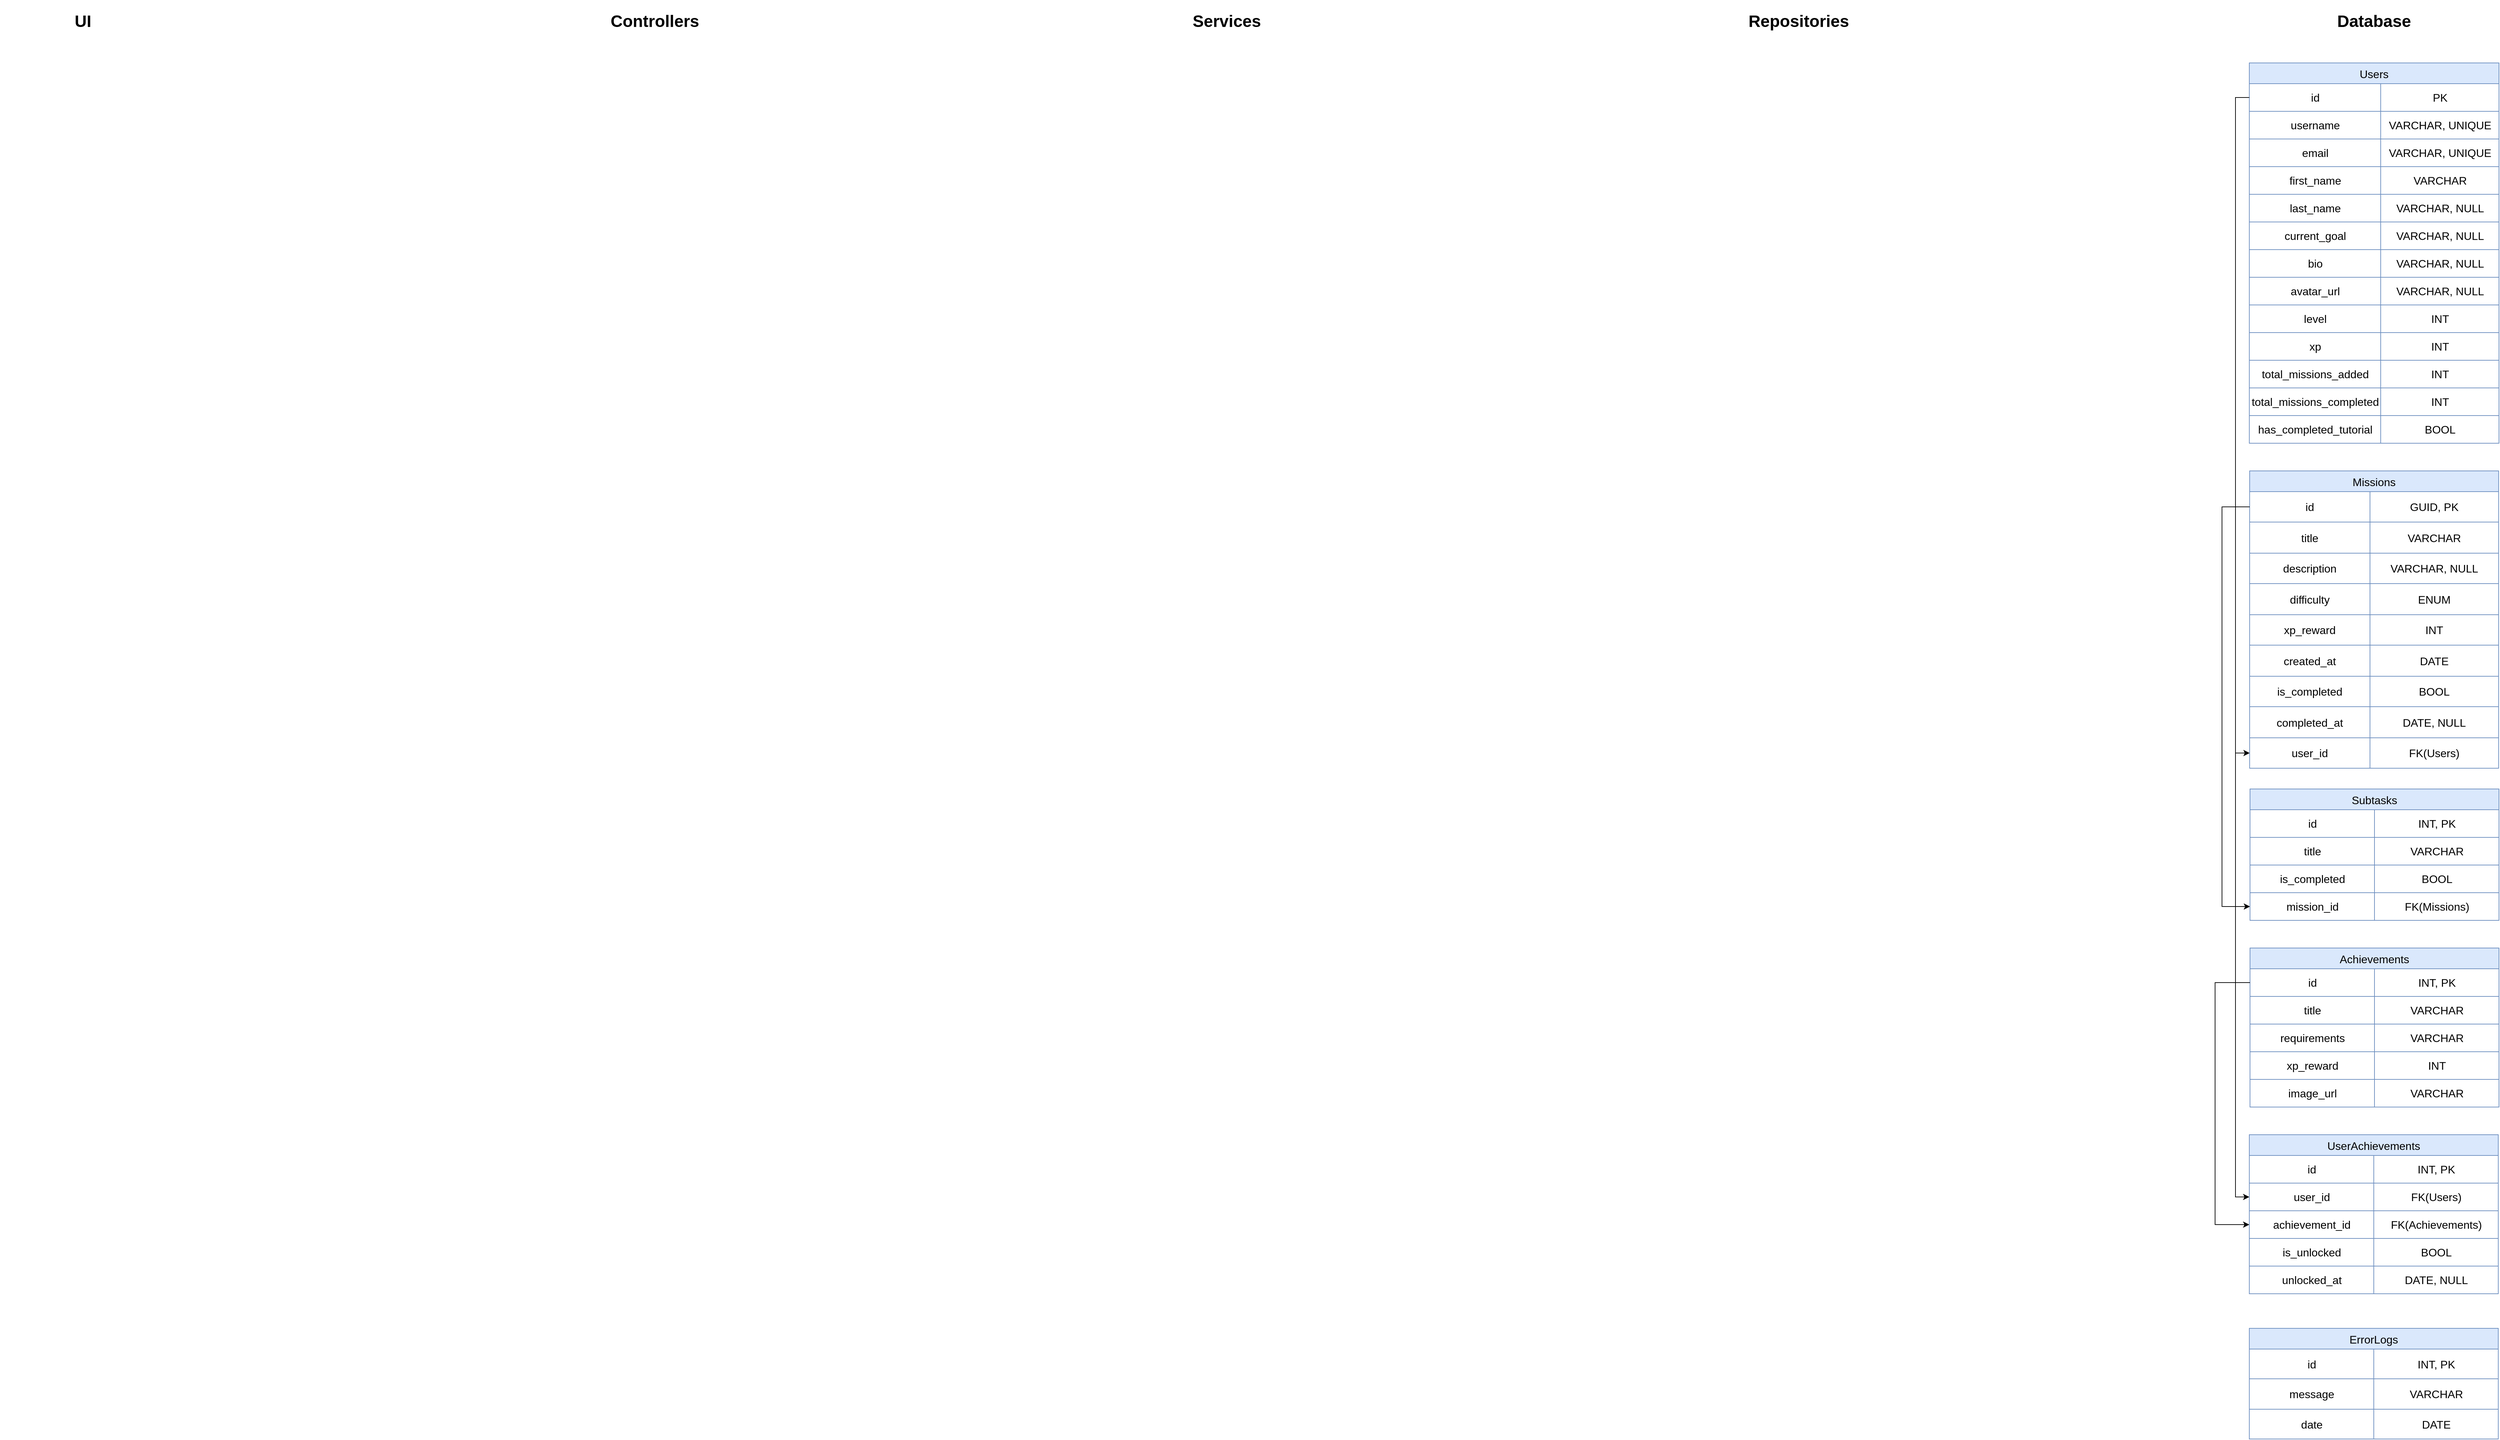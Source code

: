 <mxfile version="24.7.0" type="github">
  <diagram name="Strona-1" id="58vzsWFteU43axuG1F1b">
    <mxGraphModel dx="2456" dy="2089" grid="1" gridSize="10" guides="1" tooltips="1" connect="1" arrows="1" fold="1" page="1" pageScale="1" pageWidth="827" pageHeight="1169" math="0" shadow="0">
      <root>
        <mxCell id="0" />
        <mxCell id="1" parent="0" />
        <mxCell id="nTfqDTVIe5dX-x47f49g-2" value="&lt;h1&gt;&lt;b&gt;UI&lt;/b&gt;&lt;/h1&gt;" style="text;html=1;align=center;verticalAlign=middle;whiteSpace=wrap;rounded=0;" vertex="1" parent="1">
          <mxGeometry x="-533" width="240" height="40" as="geometry" />
        </mxCell>
        <mxCell id="nTfqDTVIe5dX-x47f49g-3" value="&lt;h1&gt;Controllers&lt;/h1&gt;" style="text;html=1;align=center;verticalAlign=middle;whiteSpace=wrap;rounded=0;" vertex="1" parent="1">
          <mxGeometry x="334" width="160" height="40" as="geometry" />
        </mxCell>
        <mxCell id="nTfqDTVIe5dX-x47f49g-4" value="&lt;h1&gt;&lt;b&gt;Services&lt;/b&gt;&lt;/h1&gt;" style="text;html=1;align=center;verticalAlign=middle;whiteSpace=wrap;rounded=0;" vertex="1" parent="1">
          <mxGeometry x="1161" width="160" height="40" as="geometry" />
        </mxCell>
        <mxCell id="nTfqDTVIe5dX-x47f49g-6" value="&lt;h1&gt;&lt;b&gt;Repositories&lt;/b&gt;&lt;/h1&gt;" style="text;html=1;align=center;verticalAlign=middle;whiteSpace=wrap;rounded=0;" vertex="1" parent="1">
          <mxGeometry x="1988" width="160" height="40" as="geometry" />
        </mxCell>
        <mxCell id="nTfqDTVIe5dX-x47f49g-7" value="&lt;h1&gt;&lt;b&gt;Database&lt;/b&gt;&lt;/h1&gt;" style="text;html=1;align=center;verticalAlign=middle;whiteSpace=wrap;rounded=0;" vertex="1" parent="1">
          <mxGeometry x="2820" width="160" height="40" as="geometry" />
        </mxCell>
        <mxCell id="nTfqDTVIe5dX-x47f49g-60" value="Missions" style="shape=table;startSize=30;container=1;collapsible=0;childLayout=tableLayout;strokeColor=#6c8ebf;fontSize=16;fillColor=#dae8fc;" vertex="1" parent="1">
          <mxGeometry x="2720" y="670" width="360" height="430" as="geometry" />
        </mxCell>
        <mxCell id="nTfqDTVIe5dX-x47f49g-61" value="" style="shape=tableRow;horizontal=0;startSize=0;swimlaneHead=0;swimlaneBody=0;strokeColor=inherit;top=0;left=0;bottom=0;right=0;collapsible=0;dropTarget=0;fillColor=none;points=[[0,0.5],[1,0.5]];portConstraint=eastwest;fontSize=16;html=1;" vertex="1" parent="nTfqDTVIe5dX-x47f49g-60">
          <mxGeometry y="30" width="360" height="44" as="geometry" />
        </mxCell>
        <mxCell id="nTfqDTVIe5dX-x47f49g-62" value="id" style="shape=partialRectangle;connectable=0;strokeColor=inherit;overflow=hidden;fillColor=none;top=0;left=0;bottom=0;right=0;pointerEvents=1;fontSize=16;align=center;verticalAlign=middle;labelPosition=center;verticalLabelPosition=middle;whiteSpace=wrap;html=1;" vertex="1" parent="nTfqDTVIe5dX-x47f49g-61">
          <mxGeometry width="174" height="44" as="geometry">
            <mxRectangle width="174" height="44" as="alternateBounds" />
          </mxGeometry>
        </mxCell>
        <mxCell id="nTfqDTVIe5dX-x47f49g-63" value="GUID, PK" style="shape=partialRectangle;whiteSpace=wrap;connectable=0;strokeColor=inherit;overflow=hidden;fillColor=none;top=0;left=0;bottom=0;right=0;pointerEvents=1;fontSize=16;" vertex="1" parent="nTfqDTVIe5dX-x47f49g-61">
          <mxGeometry x="174" width="186" height="44" as="geometry">
            <mxRectangle width="186" height="44" as="alternateBounds" />
          </mxGeometry>
        </mxCell>
        <mxCell id="nTfqDTVIe5dX-x47f49g-65" value="" style="shape=tableRow;horizontal=0;startSize=0;swimlaneHead=0;swimlaneBody=0;strokeColor=inherit;top=0;left=0;bottom=0;right=0;collapsible=0;dropTarget=0;fillColor=none;points=[[0,0.5],[1,0.5]];portConstraint=eastwest;fontSize=16;html=1;" vertex="1" parent="nTfqDTVIe5dX-x47f49g-60">
          <mxGeometry y="74" width="360" height="45" as="geometry" />
        </mxCell>
        <mxCell id="nTfqDTVIe5dX-x47f49g-66" value="title" style="shape=partialRectangle;connectable=0;strokeColor=inherit;overflow=hidden;fillColor=none;top=0;left=0;bottom=0;right=0;pointerEvents=1;fontSize=16;align=center;verticalAlign=middle;labelPosition=center;verticalLabelPosition=middle;whiteSpace=wrap;html=1;" vertex="1" parent="nTfqDTVIe5dX-x47f49g-65">
          <mxGeometry width="174" height="45" as="geometry">
            <mxRectangle width="174" height="45" as="alternateBounds" />
          </mxGeometry>
        </mxCell>
        <mxCell id="nTfqDTVIe5dX-x47f49g-67" value="VARCHAR" style="shape=partialRectangle;whiteSpace=wrap;connectable=0;strokeColor=inherit;overflow=hidden;fillColor=none;top=0;left=0;bottom=0;right=0;pointerEvents=1;fontSize=16;" vertex="1" parent="nTfqDTVIe5dX-x47f49g-65">
          <mxGeometry x="174" width="186" height="45" as="geometry">
            <mxRectangle width="186" height="45" as="alternateBounds" />
          </mxGeometry>
        </mxCell>
        <mxCell id="nTfqDTVIe5dX-x47f49g-69" value="" style="shape=tableRow;horizontal=0;startSize=0;swimlaneHead=0;swimlaneBody=0;strokeColor=inherit;top=0;left=0;bottom=0;right=0;collapsible=0;dropTarget=0;fillColor=none;points=[[0,0.5],[1,0.5]];portConstraint=eastwest;fontSize=16;html=1;" vertex="1" parent="nTfqDTVIe5dX-x47f49g-60">
          <mxGeometry y="119" width="360" height="44" as="geometry" />
        </mxCell>
        <mxCell id="nTfqDTVIe5dX-x47f49g-70" value="description" style="shape=partialRectangle;connectable=0;strokeColor=inherit;overflow=hidden;fillColor=none;top=0;left=0;bottom=0;right=0;pointerEvents=1;fontSize=16;align=center;verticalAlign=middle;labelPosition=center;verticalLabelPosition=middle;whiteSpace=wrap;html=1;" vertex="1" parent="nTfqDTVIe5dX-x47f49g-69">
          <mxGeometry width="174" height="44" as="geometry">
            <mxRectangle width="174" height="44" as="alternateBounds" />
          </mxGeometry>
        </mxCell>
        <mxCell id="nTfqDTVIe5dX-x47f49g-71" value="VARCHAR, NULL" style="shape=partialRectangle;whiteSpace=wrap;connectable=0;strokeColor=inherit;overflow=hidden;fillColor=none;top=0;left=0;bottom=0;right=0;pointerEvents=1;fontSize=16;" vertex="1" parent="nTfqDTVIe5dX-x47f49g-69">
          <mxGeometry x="174" width="186" height="44" as="geometry">
            <mxRectangle width="186" height="44" as="alternateBounds" />
          </mxGeometry>
        </mxCell>
        <mxCell id="nTfqDTVIe5dX-x47f49g-114" value="" style="shape=tableRow;horizontal=0;startSize=0;swimlaneHead=0;swimlaneBody=0;strokeColor=inherit;top=0;left=0;bottom=0;right=0;collapsible=0;dropTarget=0;fillColor=none;points=[[0,0.5],[1,0.5]];portConstraint=eastwest;fontSize=16;html=1;" vertex="1" parent="nTfqDTVIe5dX-x47f49g-60">
          <mxGeometry y="163" width="360" height="45" as="geometry" />
        </mxCell>
        <mxCell id="nTfqDTVIe5dX-x47f49g-115" value="difficulty" style="shape=partialRectangle;connectable=0;strokeColor=inherit;overflow=hidden;fillColor=none;top=0;left=0;bottom=0;right=0;pointerEvents=1;fontSize=16;align=center;verticalAlign=middle;labelPosition=center;verticalLabelPosition=middle;whiteSpace=wrap;html=1;" vertex="1" parent="nTfqDTVIe5dX-x47f49g-114">
          <mxGeometry width="174" height="45" as="geometry">
            <mxRectangle width="174" height="45" as="alternateBounds" />
          </mxGeometry>
        </mxCell>
        <mxCell id="nTfqDTVIe5dX-x47f49g-116" value="ENUM" style="shape=partialRectangle;whiteSpace=wrap;connectable=0;strokeColor=inherit;overflow=hidden;fillColor=none;top=0;left=0;bottom=0;right=0;pointerEvents=1;fontSize=16;" vertex="1" parent="nTfqDTVIe5dX-x47f49g-114">
          <mxGeometry x="174" width="186" height="45" as="geometry">
            <mxRectangle width="186" height="45" as="alternateBounds" />
          </mxGeometry>
        </mxCell>
        <mxCell id="nTfqDTVIe5dX-x47f49g-117" value="" style="shape=tableRow;horizontal=0;startSize=0;swimlaneHead=0;swimlaneBody=0;strokeColor=inherit;top=0;left=0;bottom=0;right=0;collapsible=0;dropTarget=0;fillColor=none;points=[[0,0.5],[1,0.5]];portConstraint=eastwest;fontSize=16;html=1;" vertex="1" parent="nTfqDTVIe5dX-x47f49g-60">
          <mxGeometry y="208" width="360" height="44" as="geometry" />
        </mxCell>
        <mxCell id="nTfqDTVIe5dX-x47f49g-118" value="xp_reward" style="shape=partialRectangle;connectable=0;strokeColor=inherit;overflow=hidden;fillColor=none;top=0;left=0;bottom=0;right=0;pointerEvents=1;fontSize=16;align=center;verticalAlign=middle;labelPosition=center;verticalLabelPosition=middle;whiteSpace=wrap;html=1;" vertex="1" parent="nTfqDTVIe5dX-x47f49g-117">
          <mxGeometry width="174" height="44" as="geometry">
            <mxRectangle width="174" height="44" as="alternateBounds" />
          </mxGeometry>
        </mxCell>
        <mxCell id="nTfqDTVIe5dX-x47f49g-119" value="INT" style="shape=partialRectangle;whiteSpace=wrap;connectable=0;strokeColor=inherit;overflow=hidden;fillColor=none;top=0;left=0;bottom=0;right=0;pointerEvents=1;fontSize=16;" vertex="1" parent="nTfqDTVIe5dX-x47f49g-117">
          <mxGeometry x="174" width="186" height="44" as="geometry">
            <mxRectangle width="186" height="44" as="alternateBounds" />
          </mxGeometry>
        </mxCell>
        <mxCell id="nTfqDTVIe5dX-x47f49g-120" value="" style="shape=tableRow;horizontal=0;startSize=0;swimlaneHead=0;swimlaneBody=0;strokeColor=inherit;top=0;left=0;bottom=0;right=0;collapsible=0;dropTarget=0;fillColor=none;points=[[0,0.5],[1,0.5]];portConstraint=eastwest;fontSize=16;html=1;" vertex="1" parent="nTfqDTVIe5dX-x47f49g-60">
          <mxGeometry y="252" width="360" height="45" as="geometry" />
        </mxCell>
        <mxCell id="nTfqDTVIe5dX-x47f49g-121" value="created_at" style="shape=partialRectangle;connectable=0;strokeColor=inherit;overflow=hidden;fillColor=none;top=0;left=0;bottom=0;right=0;pointerEvents=1;fontSize=16;align=center;verticalAlign=middle;labelPosition=center;verticalLabelPosition=middle;whiteSpace=wrap;html=1;" vertex="1" parent="nTfqDTVIe5dX-x47f49g-120">
          <mxGeometry width="174" height="45" as="geometry">
            <mxRectangle width="174" height="45" as="alternateBounds" />
          </mxGeometry>
        </mxCell>
        <mxCell id="nTfqDTVIe5dX-x47f49g-122" value="DATE" style="shape=partialRectangle;whiteSpace=wrap;connectable=0;strokeColor=inherit;overflow=hidden;fillColor=none;top=0;left=0;bottom=0;right=0;pointerEvents=1;fontSize=16;" vertex="1" parent="nTfqDTVIe5dX-x47f49g-120">
          <mxGeometry x="174" width="186" height="45" as="geometry">
            <mxRectangle width="186" height="45" as="alternateBounds" />
          </mxGeometry>
        </mxCell>
        <mxCell id="nTfqDTVIe5dX-x47f49g-123" value="" style="shape=tableRow;horizontal=0;startSize=0;swimlaneHead=0;swimlaneBody=0;strokeColor=inherit;top=0;left=0;bottom=0;right=0;collapsible=0;dropTarget=0;fillColor=none;points=[[0,0.5],[1,0.5]];portConstraint=eastwest;fontSize=16;html=1;" vertex="1" parent="nTfqDTVIe5dX-x47f49g-60">
          <mxGeometry y="297" width="360" height="44" as="geometry" />
        </mxCell>
        <mxCell id="nTfqDTVIe5dX-x47f49g-124" value="is_completed" style="shape=partialRectangle;connectable=0;strokeColor=inherit;overflow=hidden;fillColor=none;top=0;left=0;bottom=0;right=0;pointerEvents=1;fontSize=16;align=center;verticalAlign=middle;labelPosition=center;verticalLabelPosition=middle;whiteSpace=wrap;html=1;" vertex="1" parent="nTfqDTVIe5dX-x47f49g-123">
          <mxGeometry width="174" height="44" as="geometry">
            <mxRectangle width="174" height="44" as="alternateBounds" />
          </mxGeometry>
        </mxCell>
        <mxCell id="nTfqDTVIe5dX-x47f49g-125" value="BOOL" style="shape=partialRectangle;whiteSpace=wrap;connectable=0;strokeColor=inherit;overflow=hidden;fillColor=none;top=0;left=0;bottom=0;right=0;pointerEvents=1;fontSize=16;" vertex="1" parent="nTfqDTVIe5dX-x47f49g-123">
          <mxGeometry x="174" width="186" height="44" as="geometry">
            <mxRectangle width="186" height="44" as="alternateBounds" />
          </mxGeometry>
        </mxCell>
        <mxCell id="nTfqDTVIe5dX-x47f49g-126" value="" style="shape=tableRow;horizontal=0;startSize=0;swimlaneHead=0;swimlaneBody=0;strokeColor=inherit;top=0;left=0;bottom=0;right=0;collapsible=0;dropTarget=0;fillColor=none;points=[[0,0.5],[1,0.5]];portConstraint=eastwest;fontSize=16;html=1;" vertex="1" parent="nTfqDTVIe5dX-x47f49g-60">
          <mxGeometry y="341" width="360" height="45" as="geometry" />
        </mxCell>
        <mxCell id="nTfqDTVIe5dX-x47f49g-127" value="completed_at" style="shape=partialRectangle;connectable=0;strokeColor=inherit;overflow=hidden;fillColor=none;top=0;left=0;bottom=0;right=0;pointerEvents=1;fontSize=16;align=center;verticalAlign=middle;labelPosition=center;verticalLabelPosition=middle;whiteSpace=wrap;html=1;" vertex="1" parent="nTfqDTVIe5dX-x47f49g-126">
          <mxGeometry width="174" height="45" as="geometry">
            <mxRectangle width="174" height="45" as="alternateBounds" />
          </mxGeometry>
        </mxCell>
        <mxCell id="nTfqDTVIe5dX-x47f49g-128" value="DATE, NULL" style="shape=partialRectangle;whiteSpace=wrap;connectable=0;strokeColor=inherit;overflow=hidden;fillColor=none;top=0;left=0;bottom=0;right=0;pointerEvents=1;fontSize=16;" vertex="1" parent="nTfqDTVIe5dX-x47f49g-126">
          <mxGeometry x="174" width="186" height="45" as="geometry">
            <mxRectangle width="186" height="45" as="alternateBounds" />
          </mxGeometry>
        </mxCell>
        <mxCell id="nTfqDTVIe5dX-x47f49g-129" value="" style="shape=tableRow;horizontal=0;startSize=0;swimlaneHead=0;swimlaneBody=0;strokeColor=inherit;top=0;left=0;bottom=0;right=0;collapsible=0;dropTarget=0;fillColor=none;points=[[0,0.5],[1,0.5]];portConstraint=eastwest;fontSize=16;html=1;" vertex="1" parent="nTfqDTVIe5dX-x47f49g-60">
          <mxGeometry y="386" width="360" height="44" as="geometry" />
        </mxCell>
        <mxCell id="nTfqDTVIe5dX-x47f49g-130" value="user_id" style="shape=partialRectangle;connectable=0;strokeColor=inherit;overflow=hidden;fillColor=none;top=0;left=0;bottom=0;right=0;pointerEvents=1;fontSize=16;align=center;verticalAlign=middle;labelPosition=center;verticalLabelPosition=middle;whiteSpace=wrap;html=1;" vertex="1" parent="nTfqDTVIe5dX-x47f49g-129">
          <mxGeometry width="174" height="44" as="geometry">
            <mxRectangle width="174" height="44" as="alternateBounds" />
          </mxGeometry>
        </mxCell>
        <mxCell id="nTfqDTVIe5dX-x47f49g-131" value="FK(Users)" style="shape=partialRectangle;whiteSpace=wrap;connectable=0;strokeColor=inherit;overflow=hidden;fillColor=none;top=0;left=0;bottom=0;right=0;pointerEvents=1;fontSize=16;" vertex="1" parent="nTfqDTVIe5dX-x47f49g-129">
          <mxGeometry x="174" width="186" height="44" as="geometry">
            <mxRectangle width="186" height="44" as="alternateBounds" />
          </mxGeometry>
        </mxCell>
        <mxCell id="nTfqDTVIe5dX-x47f49g-74" value="Subtasks" style="shape=table;startSize=30;container=1;collapsible=0;childLayout=tableLayout;strokeColor=#6c8ebf;fontSize=16;fillColor=#dae8fc;" vertex="1" parent="1">
          <mxGeometry x="2720.5" y="1130" width="360" height="190" as="geometry" />
        </mxCell>
        <mxCell id="nTfqDTVIe5dX-x47f49g-75" value="" style="shape=tableRow;horizontal=0;startSize=0;swimlaneHead=0;swimlaneBody=0;strokeColor=inherit;top=0;left=0;bottom=0;right=0;collapsible=0;dropTarget=0;fillColor=none;points=[[0,0.5],[1,0.5]];portConstraint=eastwest;fontSize=16;" vertex="1" parent="nTfqDTVIe5dX-x47f49g-74">
          <mxGeometry y="30" width="360" height="40" as="geometry" />
        </mxCell>
        <mxCell id="nTfqDTVIe5dX-x47f49g-76" value="id" style="shape=partialRectangle;html=1;whiteSpace=wrap;connectable=0;strokeColor=inherit;overflow=hidden;fillColor=none;top=0;left=0;bottom=0;right=0;pointerEvents=1;fontSize=16;" vertex="1" parent="nTfqDTVIe5dX-x47f49g-75">
          <mxGeometry width="180" height="40" as="geometry">
            <mxRectangle width="180" height="40" as="alternateBounds" />
          </mxGeometry>
        </mxCell>
        <mxCell id="nTfqDTVIe5dX-x47f49g-77" value="INT, PK" style="shape=partialRectangle;html=1;whiteSpace=wrap;connectable=0;strokeColor=inherit;overflow=hidden;fillColor=none;top=0;left=0;bottom=0;right=0;pointerEvents=1;fontSize=16;" vertex="1" parent="nTfqDTVIe5dX-x47f49g-75">
          <mxGeometry x="180" width="180" height="40" as="geometry">
            <mxRectangle width="180" height="40" as="alternateBounds" />
          </mxGeometry>
        </mxCell>
        <mxCell id="nTfqDTVIe5dX-x47f49g-78" value="" style="shape=tableRow;horizontal=0;startSize=0;swimlaneHead=0;swimlaneBody=0;strokeColor=inherit;top=0;left=0;bottom=0;right=0;collapsible=0;dropTarget=0;fillColor=none;points=[[0,0.5],[1,0.5]];portConstraint=eastwest;fontSize=16;" vertex="1" parent="nTfqDTVIe5dX-x47f49g-74">
          <mxGeometry y="70" width="360" height="40" as="geometry" />
        </mxCell>
        <mxCell id="nTfqDTVIe5dX-x47f49g-79" value="title" style="shape=partialRectangle;html=1;whiteSpace=wrap;connectable=0;strokeColor=inherit;overflow=hidden;fillColor=none;top=0;left=0;bottom=0;right=0;pointerEvents=1;fontSize=16;" vertex="1" parent="nTfqDTVIe5dX-x47f49g-78">
          <mxGeometry width="180" height="40" as="geometry">
            <mxRectangle width="180" height="40" as="alternateBounds" />
          </mxGeometry>
        </mxCell>
        <mxCell id="nTfqDTVIe5dX-x47f49g-80" value="VARCHAR" style="shape=partialRectangle;html=1;whiteSpace=wrap;connectable=0;strokeColor=inherit;overflow=hidden;fillColor=none;top=0;left=0;bottom=0;right=0;pointerEvents=1;fontSize=16;" vertex="1" parent="nTfqDTVIe5dX-x47f49g-78">
          <mxGeometry x="180" width="180" height="40" as="geometry">
            <mxRectangle width="180" height="40" as="alternateBounds" />
          </mxGeometry>
        </mxCell>
        <mxCell id="nTfqDTVIe5dX-x47f49g-81" value="" style="shape=tableRow;horizontal=0;startSize=0;swimlaneHead=0;swimlaneBody=0;strokeColor=inherit;top=0;left=0;bottom=0;right=0;collapsible=0;dropTarget=0;fillColor=none;points=[[0,0.5],[1,0.5]];portConstraint=eastwest;fontSize=16;" vertex="1" parent="nTfqDTVIe5dX-x47f49g-74">
          <mxGeometry y="110" width="360" height="40" as="geometry" />
        </mxCell>
        <mxCell id="nTfqDTVIe5dX-x47f49g-82" value="is_completed" style="shape=partialRectangle;html=1;whiteSpace=wrap;connectable=0;strokeColor=inherit;overflow=hidden;fillColor=none;top=0;left=0;bottom=0;right=0;pointerEvents=1;fontSize=16;" vertex="1" parent="nTfqDTVIe5dX-x47f49g-81">
          <mxGeometry width="180" height="40" as="geometry">
            <mxRectangle width="180" height="40" as="alternateBounds" />
          </mxGeometry>
        </mxCell>
        <mxCell id="nTfqDTVIe5dX-x47f49g-83" value="BOOL" style="shape=partialRectangle;html=1;whiteSpace=wrap;connectable=0;strokeColor=inherit;overflow=hidden;fillColor=none;top=0;left=0;bottom=0;right=0;pointerEvents=1;fontSize=16;" vertex="1" parent="nTfqDTVIe5dX-x47f49g-81">
          <mxGeometry x="180" width="180" height="40" as="geometry">
            <mxRectangle width="180" height="40" as="alternateBounds" />
          </mxGeometry>
        </mxCell>
        <mxCell id="nTfqDTVIe5dX-x47f49g-135" style="shape=tableRow;horizontal=0;startSize=0;swimlaneHead=0;swimlaneBody=0;strokeColor=inherit;top=0;left=0;bottom=0;right=0;collapsible=0;dropTarget=0;fillColor=none;points=[[0,0.5],[1,0.5]];portConstraint=eastwest;fontSize=16;" vertex="1" parent="nTfqDTVIe5dX-x47f49g-74">
          <mxGeometry y="150" width="360" height="40" as="geometry" />
        </mxCell>
        <mxCell id="nTfqDTVIe5dX-x47f49g-136" value="mission_id" style="shape=partialRectangle;html=1;whiteSpace=wrap;connectable=0;strokeColor=inherit;overflow=hidden;fillColor=none;top=0;left=0;bottom=0;right=0;pointerEvents=1;fontSize=16;" vertex="1" parent="nTfqDTVIe5dX-x47f49g-135">
          <mxGeometry width="180" height="40" as="geometry">
            <mxRectangle width="180" height="40" as="alternateBounds" />
          </mxGeometry>
        </mxCell>
        <mxCell id="nTfqDTVIe5dX-x47f49g-137" value="FK(Missions)" style="shape=partialRectangle;html=1;whiteSpace=wrap;connectable=0;strokeColor=inherit;overflow=hidden;fillColor=none;top=0;left=0;bottom=0;right=0;pointerEvents=1;fontSize=16;" vertex="1" parent="nTfqDTVIe5dX-x47f49g-135">
          <mxGeometry x="180" width="180" height="40" as="geometry">
            <mxRectangle width="180" height="40" as="alternateBounds" />
          </mxGeometry>
        </mxCell>
        <mxCell id="nTfqDTVIe5dX-x47f49g-84" value="ErrorLogs" style="shape=table;startSize=30;container=1;collapsible=0;childLayout=tableLayout;strokeColor=#6c8ebf;fontSize=16;fillColor=#dae8fc;" vertex="1" parent="1">
          <mxGeometry x="2719.5" y="1910" width="360" height="160" as="geometry" />
        </mxCell>
        <mxCell id="nTfqDTVIe5dX-x47f49g-85" value="" style="shape=tableRow;horizontal=0;startSize=0;swimlaneHead=0;swimlaneBody=0;strokeColor=inherit;top=0;left=0;bottom=0;right=0;collapsible=0;dropTarget=0;fillColor=none;points=[[0,0.5],[1,0.5]];portConstraint=eastwest;fontSize=16;" vertex="1" parent="nTfqDTVIe5dX-x47f49g-84">
          <mxGeometry y="30" width="360" height="43" as="geometry" />
        </mxCell>
        <mxCell id="nTfqDTVIe5dX-x47f49g-86" value="id" style="shape=partialRectangle;html=1;whiteSpace=wrap;connectable=0;strokeColor=inherit;overflow=hidden;fillColor=none;top=0;left=0;bottom=0;right=0;pointerEvents=1;fontSize=16;" vertex="1" parent="nTfqDTVIe5dX-x47f49g-85">
          <mxGeometry width="180" height="43" as="geometry">
            <mxRectangle width="180" height="43" as="alternateBounds" />
          </mxGeometry>
        </mxCell>
        <mxCell id="nTfqDTVIe5dX-x47f49g-87" value="INT, PK" style="shape=partialRectangle;html=1;whiteSpace=wrap;connectable=0;strokeColor=inherit;overflow=hidden;fillColor=none;top=0;left=0;bottom=0;right=0;pointerEvents=1;fontSize=16;" vertex="1" parent="nTfqDTVIe5dX-x47f49g-85">
          <mxGeometry x="180" width="180" height="43" as="geometry">
            <mxRectangle width="180" height="43" as="alternateBounds" />
          </mxGeometry>
        </mxCell>
        <mxCell id="nTfqDTVIe5dX-x47f49g-88" value="" style="shape=tableRow;horizontal=0;startSize=0;swimlaneHead=0;swimlaneBody=0;strokeColor=inherit;top=0;left=0;bottom=0;right=0;collapsible=0;dropTarget=0;fillColor=none;points=[[0,0.5],[1,0.5]];portConstraint=eastwest;fontSize=16;" vertex="1" parent="nTfqDTVIe5dX-x47f49g-84">
          <mxGeometry y="73" width="360" height="44" as="geometry" />
        </mxCell>
        <mxCell id="nTfqDTVIe5dX-x47f49g-89" value="message" style="shape=partialRectangle;html=1;whiteSpace=wrap;connectable=0;strokeColor=inherit;overflow=hidden;fillColor=none;top=0;left=0;bottom=0;right=0;pointerEvents=1;fontSize=16;" vertex="1" parent="nTfqDTVIe5dX-x47f49g-88">
          <mxGeometry width="180" height="44" as="geometry">
            <mxRectangle width="180" height="44" as="alternateBounds" />
          </mxGeometry>
        </mxCell>
        <mxCell id="nTfqDTVIe5dX-x47f49g-90" value="VARCHAR" style="shape=partialRectangle;html=1;whiteSpace=wrap;connectable=0;strokeColor=inherit;overflow=hidden;fillColor=none;top=0;left=0;bottom=0;right=0;pointerEvents=1;fontSize=16;" vertex="1" parent="nTfqDTVIe5dX-x47f49g-88">
          <mxGeometry x="180" width="180" height="44" as="geometry">
            <mxRectangle width="180" height="44" as="alternateBounds" />
          </mxGeometry>
        </mxCell>
        <mxCell id="nTfqDTVIe5dX-x47f49g-91" value="" style="shape=tableRow;horizontal=0;startSize=0;swimlaneHead=0;swimlaneBody=0;strokeColor=inherit;top=0;left=0;bottom=0;right=0;collapsible=0;dropTarget=0;fillColor=none;points=[[0,0.5],[1,0.5]];portConstraint=eastwest;fontSize=16;" vertex="1" parent="nTfqDTVIe5dX-x47f49g-84">
          <mxGeometry y="117" width="360" height="43" as="geometry" />
        </mxCell>
        <mxCell id="nTfqDTVIe5dX-x47f49g-92" value="date" style="shape=partialRectangle;html=1;whiteSpace=wrap;connectable=0;strokeColor=inherit;overflow=hidden;fillColor=none;top=0;left=0;bottom=0;right=0;pointerEvents=1;fontSize=16;" vertex="1" parent="nTfqDTVIe5dX-x47f49g-91">
          <mxGeometry width="180" height="43" as="geometry">
            <mxRectangle width="180" height="43" as="alternateBounds" />
          </mxGeometry>
        </mxCell>
        <mxCell id="nTfqDTVIe5dX-x47f49g-93" value="DATE" style="shape=partialRectangle;html=1;whiteSpace=wrap;connectable=0;strokeColor=inherit;overflow=hidden;fillColor=none;top=0;left=0;bottom=0;right=0;pointerEvents=1;fontSize=16;" vertex="1" parent="nTfqDTVIe5dX-x47f49g-91">
          <mxGeometry x="180" width="180" height="43" as="geometry">
            <mxRectangle width="180" height="43" as="alternateBounds" />
          </mxGeometry>
        </mxCell>
        <mxCell id="nTfqDTVIe5dX-x47f49g-94" value="Achievements" style="shape=table;startSize=30;container=1;collapsible=0;childLayout=tableLayout;strokeColor=#6c8ebf;fontSize=16;fillColor=#dae8fc;" vertex="1" parent="1">
          <mxGeometry x="2720.5" y="1360" width="360" height="230" as="geometry" />
        </mxCell>
        <mxCell id="nTfqDTVIe5dX-x47f49g-95" value="" style="shape=tableRow;horizontal=0;startSize=0;swimlaneHead=0;swimlaneBody=0;strokeColor=inherit;top=0;left=0;bottom=0;right=0;collapsible=0;dropTarget=0;fillColor=none;points=[[0,0.5],[1,0.5]];portConstraint=eastwest;fontSize=16;" vertex="1" parent="nTfqDTVIe5dX-x47f49g-94">
          <mxGeometry y="30" width="360" height="40" as="geometry" />
        </mxCell>
        <mxCell id="nTfqDTVIe5dX-x47f49g-96" value="id" style="shape=partialRectangle;html=1;whiteSpace=wrap;connectable=0;strokeColor=inherit;overflow=hidden;fillColor=none;top=0;left=0;bottom=0;right=0;pointerEvents=1;fontSize=16;" vertex="1" parent="nTfqDTVIe5dX-x47f49g-95">
          <mxGeometry width="180" height="40" as="geometry">
            <mxRectangle width="180" height="40" as="alternateBounds" />
          </mxGeometry>
        </mxCell>
        <mxCell id="nTfqDTVIe5dX-x47f49g-97" value="INT, PK" style="shape=partialRectangle;html=1;whiteSpace=wrap;connectable=0;strokeColor=inherit;overflow=hidden;fillColor=none;top=0;left=0;bottom=0;right=0;pointerEvents=1;fontSize=16;" vertex="1" parent="nTfqDTVIe5dX-x47f49g-95">
          <mxGeometry x="180" width="180" height="40" as="geometry">
            <mxRectangle width="180" height="40" as="alternateBounds" />
          </mxGeometry>
        </mxCell>
        <mxCell id="nTfqDTVIe5dX-x47f49g-98" value="" style="shape=tableRow;horizontal=0;startSize=0;swimlaneHead=0;swimlaneBody=0;strokeColor=inherit;top=0;left=0;bottom=0;right=0;collapsible=0;dropTarget=0;fillColor=none;points=[[0,0.5],[1,0.5]];portConstraint=eastwest;fontSize=16;" vertex="1" parent="nTfqDTVIe5dX-x47f49g-94">
          <mxGeometry y="70" width="360" height="40" as="geometry" />
        </mxCell>
        <mxCell id="nTfqDTVIe5dX-x47f49g-99" value="title" style="shape=partialRectangle;html=1;whiteSpace=wrap;connectable=0;strokeColor=inherit;overflow=hidden;fillColor=none;top=0;left=0;bottom=0;right=0;pointerEvents=1;fontSize=16;" vertex="1" parent="nTfqDTVIe5dX-x47f49g-98">
          <mxGeometry width="180" height="40" as="geometry">
            <mxRectangle width="180" height="40" as="alternateBounds" />
          </mxGeometry>
        </mxCell>
        <mxCell id="nTfqDTVIe5dX-x47f49g-100" value="VARCHAR" style="shape=partialRectangle;html=1;whiteSpace=wrap;connectable=0;strokeColor=inherit;overflow=hidden;fillColor=none;top=0;left=0;bottom=0;right=0;pointerEvents=1;fontSize=16;" vertex="1" parent="nTfqDTVIe5dX-x47f49g-98">
          <mxGeometry x="180" width="180" height="40" as="geometry">
            <mxRectangle width="180" height="40" as="alternateBounds" />
          </mxGeometry>
        </mxCell>
        <mxCell id="nTfqDTVIe5dX-x47f49g-101" value="" style="shape=tableRow;horizontal=0;startSize=0;swimlaneHead=0;swimlaneBody=0;strokeColor=inherit;top=0;left=0;bottom=0;right=0;collapsible=0;dropTarget=0;fillColor=none;points=[[0,0.5],[1,0.5]];portConstraint=eastwest;fontSize=16;" vertex="1" parent="nTfqDTVIe5dX-x47f49g-94">
          <mxGeometry y="110" width="360" height="40" as="geometry" />
        </mxCell>
        <mxCell id="nTfqDTVIe5dX-x47f49g-102" value="requirements" style="shape=partialRectangle;html=1;whiteSpace=wrap;connectable=0;strokeColor=inherit;overflow=hidden;fillColor=none;top=0;left=0;bottom=0;right=0;pointerEvents=1;fontSize=16;" vertex="1" parent="nTfqDTVIe5dX-x47f49g-101">
          <mxGeometry width="180" height="40" as="geometry">
            <mxRectangle width="180" height="40" as="alternateBounds" />
          </mxGeometry>
        </mxCell>
        <mxCell id="nTfqDTVIe5dX-x47f49g-103" value="VARCHAR" style="shape=partialRectangle;html=1;whiteSpace=wrap;connectable=0;strokeColor=inherit;overflow=hidden;fillColor=none;top=0;left=0;bottom=0;right=0;pointerEvents=1;fontSize=16;" vertex="1" parent="nTfqDTVIe5dX-x47f49g-101">
          <mxGeometry x="180" width="180" height="40" as="geometry">
            <mxRectangle width="180" height="40" as="alternateBounds" />
          </mxGeometry>
        </mxCell>
        <mxCell id="nTfqDTVIe5dX-x47f49g-171" style="shape=tableRow;horizontal=0;startSize=0;swimlaneHead=0;swimlaneBody=0;strokeColor=inherit;top=0;left=0;bottom=0;right=0;collapsible=0;dropTarget=0;fillColor=none;points=[[0,0.5],[1,0.5]];portConstraint=eastwest;fontSize=16;" vertex="1" parent="nTfqDTVIe5dX-x47f49g-94">
          <mxGeometry y="150" width="360" height="40" as="geometry" />
        </mxCell>
        <mxCell id="nTfqDTVIe5dX-x47f49g-172" value="xp_reward" style="shape=partialRectangle;html=1;whiteSpace=wrap;connectable=0;strokeColor=inherit;overflow=hidden;fillColor=none;top=0;left=0;bottom=0;right=0;pointerEvents=1;fontSize=16;" vertex="1" parent="nTfqDTVIe5dX-x47f49g-171">
          <mxGeometry width="180" height="40" as="geometry">
            <mxRectangle width="180" height="40" as="alternateBounds" />
          </mxGeometry>
        </mxCell>
        <mxCell id="nTfqDTVIe5dX-x47f49g-173" value="INT" style="shape=partialRectangle;html=1;whiteSpace=wrap;connectable=0;strokeColor=inherit;overflow=hidden;fillColor=none;top=0;left=0;bottom=0;right=0;pointerEvents=1;fontSize=16;" vertex="1" parent="nTfqDTVIe5dX-x47f49g-171">
          <mxGeometry x="180" width="180" height="40" as="geometry">
            <mxRectangle width="180" height="40" as="alternateBounds" />
          </mxGeometry>
        </mxCell>
        <mxCell id="nTfqDTVIe5dX-x47f49g-174" style="shape=tableRow;horizontal=0;startSize=0;swimlaneHead=0;swimlaneBody=0;strokeColor=inherit;top=0;left=0;bottom=0;right=0;collapsible=0;dropTarget=0;fillColor=none;points=[[0,0.5],[1,0.5]];portConstraint=eastwest;fontSize=16;" vertex="1" parent="nTfqDTVIe5dX-x47f49g-94">
          <mxGeometry y="190" width="360" height="40" as="geometry" />
        </mxCell>
        <mxCell id="nTfqDTVIe5dX-x47f49g-175" value="image_url" style="shape=partialRectangle;html=1;whiteSpace=wrap;connectable=0;strokeColor=inherit;overflow=hidden;fillColor=none;top=0;left=0;bottom=0;right=0;pointerEvents=1;fontSize=16;" vertex="1" parent="nTfqDTVIe5dX-x47f49g-174">
          <mxGeometry width="180" height="40" as="geometry">
            <mxRectangle width="180" height="40" as="alternateBounds" />
          </mxGeometry>
        </mxCell>
        <mxCell id="nTfqDTVIe5dX-x47f49g-176" value="VARCHAR" style="shape=partialRectangle;html=1;whiteSpace=wrap;connectable=0;strokeColor=inherit;overflow=hidden;fillColor=none;top=0;left=0;bottom=0;right=0;pointerEvents=1;fontSize=16;" vertex="1" parent="nTfqDTVIe5dX-x47f49g-174">
          <mxGeometry x="180" width="180" height="40" as="geometry">
            <mxRectangle width="180" height="40" as="alternateBounds" />
          </mxGeometry>
        </mxCell>
        <mxCell id="nTfqDTVIe5dX-x47f49g-104" value="Users" style="shape=table;startSize=30;container=1;collapsible=0;childLayout=tableLayout;strokeColor=#6c8ebf;fontSize=16;fillColor=#dae8fc;" vertex="1" parent="1">
          <mxGeometry x="2719.5" y="80" width="361" height="550" as="geometry" />
        </mxCell>
        <mxCell id="nTfqDTVIe5dX-x47f49g-105" value="" style="shape=tableRow;horizontal=0;startSize=0;swimlaneHead=0;swimlaneBody=0;strokeColor=inherit;top=0;left=0;bottom=0;right=0;collapsible=0;dropTarget=0;fillColor=none;points=[[0,0.5],[1,0.5]];portConstraint=eastwest;fontSize=16;" vertex="1" parent="nTfqDTVIe5dX-x47f49g-104">
          <mxGeometry y="30" width="361" height="40" as="geometry" />
        </mxCell>
        <mxCell id="nTfqDTVIe5dX-x47f49g-106" value="id" style="shape=partialRectangle;html=1;whiteSpace=wrap;connectable=0;strokeColor=inherit;overflow=hidden;fillColor=none;top=0;left=0;bottom=0;right=0;pointerEvents=1;fontSize=16;" vertex="1" parent="nTfqDTVIe5dX-x47f49g-105">
          <mxGeometry width="190" height="40" as="geometry">
            <mxRectangle width="190" height="40" as="alternateBounds" />
          </mxGeometry>
        </mxCell>
        <mxCell id="nTfqDTVIe5dX-x47f49g-107" value="PK" style="shape=partialRectangle;html=1;whiteSpace=wrap;connectable=0;strokeColor=inherit;overflow=hidden;fillColor=none;top=0;left=0;bottom=0;right=0;pointerEvents=1;fontSize=16;" vertex="1" parent="nTfqDTVIe5dX-x47f49g-105">
          <mxGeometry x="190" width="171" height="40" as="geometry">
            <mxRectangle width="171" height="40" as="alternateBounds" />
          </mxGeometry>
        </mxCell>
        <mxCell id="nTfqDTVIe5dX-x47f49g-108" value="" style="shape=tableRow;horizontal=0;startSize=0;swimlaneHead=0;swimlaneBody=0;strokeColor=inherit;top=0;left=0;bottom=0;right=0;collapsible=0;dropTarget=0;fillColor=none;points=[[0,0.5],[1,0.5]];portConstraint=eastwest;fontSize=16;" vertex="1" parent="nTfqDTVIe5dX-x47f49g-104">
          <mxGeometry y="70" width="361" height="40" as="geometry" />
        </mxCell>
        <mxCell id="nTfqDTVIe5dX-x47f49g-109" value="username" style="shape=partialRectangle;html=1;whiteSpace=wrap;connectable=0;strokeColor=inherit;overflow=hidden;fillColor=none;top=0;left=0;bottom=0;right=0;pointerEvents=1;fontSize=16;" vertex="1" parent="nTfqDTVIe5dX-x47f49g-108">
          <mxGeometry width="190" height="40" as="geometry">
            <mxRectangle width="190" height="40" as="alternateBounds" />
          </mxGeometry>
        </mxCell>
        <mxCell id="nTfqDTVIe5dX-x47f49g-110" value="VARCHAR, UNIQUE" style="shape=partialRectangle;html=1;whiteSpace=wrap;connectable=0;strokeColor=inherit;overflow=hidden;fillColor=none;top=0;left=0;bottom=0;right=0;pointerEvents=1;fontSize=16;" vertex="1" parent="nTfqDTVIe5dX-x47f49g-108">
          <mxGeometry x="190" width="171" height="40" as="geometry">
            <mxRectangle width="171" height="40" as="alternateBounds" />
          </mxGeometry>
        </mxCell>
        <mxCell id="nTfqDTVIe5dX-x47f49g-111" value="" style="shape=tableRow;horizontal=0;startSize=0;swimlaneHead=0;swimlaneBody=0;strokeColor=inherit;top=0;left=0;bottom=0;right=0;collapsible=0;dropTarget=0;fillColor=none;points=[[0,0.5],[1,0.5]];portConstraint=eastwest;fontSize=16;" vertex="1" parent="nTfqDTVIe5dX-x47f49g-104">
          <mxGeometry y="110" width="361" height="40" as="geometry" />
        </mxCell>
        <mxCell id="nTfqDTVIe5dX-x47f49g-112" value="email" style="shape=partialRectangle;html=1;whiteSpace=wrap;connectable=0;strokeColor=inherit;overflow=hidden;fillColor=none;top=0;left=0;bottom=0;right=0;pointerEvents=1;fontSize=16;" vertex="1" parent="nTfqDTVIe5dX-x47f49g-111">
          <mxGeometry width="190" height="40" as="geometry">
            <mxRectangle width="190" height="40" as="alternateBounds" />
          </mxGeometry>
        </mxCell>
        <mxCell id="nTfqDTVIe5dX-x47f49g-113" value="VARCHAR, UNIQUE" style="shape=partialRectangle;html=1;whiteSpace=wrap;connectable=0;strokeColor=inherit;overflow=hidden;fillColor=none;top=0;left=0;bottom=0;right=0;pointerEvents=1;fontSize=16;" vertex="1" parent="nTfqDTVIe5dX-x47f49g-111">
          <mxGeometry x="190" width="171" height="40" as="geometry">
            <mxRectangle width="171" height="40" as="alternateBounds" />
          </mxGeometry>
        </mxCell>
        <mxCell id="nTfqDTVIe5dX-x47f49g-141" style="shape=tableRow;horizontal=0;startSize=0;swimlaneHead=0;swimlaneBody=0;strokeColor=inherit;top=0;left=0;bottom=0;right=0;collapsible=0;dropTarget=0;fillColor=none;points=[[0,0.5],[1,0.5]];portConstraint=eastwest;fontSize=16;" vertex="1" parent="nTfqDTVIe5dX-x47f49g-104">
          <mxGeometry y="150" width="361" height="40" as="geometry" />
        </mxCell>
        <mxCell id="nTfqDTVIe5dX-x47f49g-142" value="first_name" style="shape=partialRectangle;html=1;whiteSpace=wrap;connectable=0;strokeColor=inherit;overflow=hidden;fillColor=none;top=0;left=0;bottom=0;right=0;pointerEvents=1;fontSize=16;" vertex="1" parent="nTfqDTVIe5dX-x47f49g-141">
          <mxGeometry width="190" height="40" as="geometry">
            <mxRectangle width="190" height="40" as="alternateBounds" />
          </mxGeometry>
        </mxCell>
        <mxCell id="nTfqDTVIe5dX-x47f49g-143" value="VARCHAR" style="shape=partialRectangle;html=1;whiteSpace=wrap;connectable=0;strokeColor=inherit;overflow=hidden;fillColor=none;top=0;left=0;bottom=0;right=0;pointerEvents=1;fontSize=16;" vertex="1" parent="nTfqDTVIe5dX-x47f49g-141">
          <mxGeometry x="190" width="171" height="40" as="geometry">
            <mxRectangle width="171" height="40" as="alternateBounds" />
          </mxGeometry>
        </mxCell>
        <mxCell id="nTfqDTVIe5dX-x47f49g-144" style="shape=tableRow;horizontal=0;startSize=0;swimlaneHead=0;swimlaneBody=0;strokeColor=inherit;top=0;left=0;bottom=0;right=0;collapsible=0;dropTarget=0;fillColor=none;points=[[0,0.5],[1,0.5]];portConstraint=eastwest;fontSize=16;" vertex="1" parent="nTfqDTVIe5dX-x47f49g-104">
          <mxGeometry y="190" width="361" height="40" as="geometry" />
        </mxCell>
        <mxCell id="nTfqDTVIe5dX-x47f49g-145" value="last_name" style="shape=partialRectangle;html=1;whiteSpace=wrap;connectable=0;strokeColor=inherit;overflow=hidden;fillColor=none;top=0;left=0;bottom=0;right=0;pointerEvents=1;fontSize=16;" vertex="1" parent="nTfqDTVIe5dX-x47f49g-144">
          <mxGeometry width="190" height="40" as="geometry">
            <mxRectangle width="190" height="40" as="alternateBounds" />
          </mxGeometry>
        </mxCell>
        <mxCell id="nTfqDTVIe5dX-x47f49g-146" value="VARCHAR, NULL" style="shape=partialRectangle;html=1;whiteSpace=wrap;connectable=0;strokeColor=inherit;overflow=hidden;fillColor=none;top=0;left=0;bottom=0;right=0;pointerEvents=1;fontSize=16;" vertex="1" parent="nTfqDTVIe5dX-x47f49g-144">
          <mxGeometry x="190" width="171" height="40" as="geometry">
            <mxRectangle width="171" height="40" as="alternateBounds" />
          </mxGeometry>
        </mxCell>
        <mxCell id="nTfqDTVIe5dX-x47f49g-147" style="shape=tableRow;horizontal=0;startSize=0;swimlaneHead=0;swimlaneBody=0;strokeColor=inherit;top=0;left=0;bottom=0;right=0;collapsible=0;dropTarget=0;fillColor=none;points=[[0,0.5],[1,0.5]];portConstraint=eastwest;fontSize=16;" vertex="1" parent="nTfqDTVIe5dX-x47f49g-104">
          <mxGeometry y="230" width="361" height="40" as="geometry" />
        </mxCell>
        <mxCell id="nTfqDTVIe5dX-x47f49g-148" value="current_goal" style="shape=partialRectangle;html=1;whiteSpace=wrap;connectable=0;strokeColor=inherit;overflow=hidden;fillColor=none;top=0;left=0;bottom=0;right=0;pointerEvents=1;fontSize=16;" vertex="1" parent="nTfqDTVIe5dX-x47f49g-147">
          <mxGeometry width="190" height="40" as="geometry">
            <mxRectangle width="190" height="40" as="alternateBounds" />
          </mxGeometry>
        </mxCell>
        <mxCell id="nTfqDTVIe5dX-x47f49g-149" value="VARCHAR, NULL" style="shape=partialRectangle;html=1;whiteSpace=wrap;connectable=0;strokeColor=inherit;overflow=hidden;fillColor=none;top=0;left=0;bottom=0;right=0;pointerEvents=1;fontSize=16;" vertex="1" parent="nTfqDTVIe5dX-x47f49g-147">
          <mxGeometry x="190" width="171" height="40" as="geometry">
            <mxRectangle width="171" height="40" as="alternateBounds" />
          </mxGeometry>
        </mxCell>
        <mxCell id="nTfqDTVIe5dX-x47f49g-150" style="shape=tableRow;horizontal=0;startSize=0;swimlaneHead=0;swimlaneBody=0;strokeColor=inherit;top=0;left=0;bottom=0;right=0;collapsible=0;dropTarget=0;fillColor=none;points=[[0,0.5],[1,0.5]];portConstraint=eastwest;fontSize=16;" vertex="1" parent="nTfqDTVIe5dX-x47f49g-104">
          <mxGeometry y="270" width="361" height="40" as="geometry" />
        </mxCell>
        <mxCell id="nTfqDTVIe5dX-x47f49g-151" value="bio" style="shape=partialRectangle;html=1;whiteSpace=wrap;connectable=0;strokeColor=inherit;overflow=hidden;fillColor=none;top=0;left=0;bottom=0;right=0;pointerEvents=1;fontSize=16;" vertex="1" parent="nTfqDTVIe5dX-x47f49g-150">
          <mxGeometry width="190" height="40" as="geometry">
            <mxRectangle width="190" height="40" as="alternateBounds" />
          </mxGeometry>
        </mxCell>
        <mxCell id="nTfqDTVIe5dX-x47f49g-152" value="VARCHAR, NULL" style="shape=partialRectangle;html=1;whiteSpace=wrap;connectable=0;strokeColor=inherit;overflow=hidden;fillColor=none;top=0;left=0;bottom=0;right=0;pointerEvents=1;fontSize=16;" vertex="1" parent="nTfqDTVIe5dX-x47f49g-150">
          <mxGeometry x="190" width="171" height="40" as="geometry">
            <mxRectangle width="171" height="40" as="alternateBounds" />
          </mxGeometry>
        </mxCell>
        <mxCell id="nTfqDTVIe5dX-x47f49g-153" style="shape=tableRow;horizontal=0;startSize=0;swimlaneHead=0;swimlaneBody=0;strokeColor=inherit;top=0;left=0;bottom=0;right=0;collapsible=0;dropTarget=0;fillColor=none;points=[[0,0.5],[1,0.5]];portConstraint=eastwest;fontSize=16;" vertex="1" parent="nTfqDTVIe5dX-x47f49g-104">
          <mxGeometry y="310" width="361" height="40" as="geometry" />
        </mxCell>
        <mxCell id="nTfqDTVIe5dX-x47f49g-154" value="avatar_url" style="shape=partialRectangle;html=1;whiteSpace=wrap;connectable=0;strokeColor=inherit;overflow=hidden;fillColor=none;top=0;left=0;bottom=0;right=0;pointerEvents=1;fontSize=16;" vertex="1" parent="nTfqDTVIe5dX-x47f49g-153">
          <mxGeometry width="190" height="40" as="geometry">
            <mxRectangle width="190" height="40" as="alternateBounds" />
          </mxGeometry>
        </mxCell>
        <mxCell id="nTfqDTVIe5dX-x47f49g-155" value="VARCHAR, NULL" style="shape=partialRectangle;html=1;whiteSpace=wrap;connectable=0;strokeColor=inherit;overflow=hidden;fillColor=none;top=0;left=0;bottom=0;right=0;pointerEvents=1;fontSize=16;" vertex="1" parent="nTfqDTVIe5dX-x47f49g-153">
          <mxGeometry x="190" width="171" height="40" as="geometry">
            <mxRectangle width="171" height="40" as="alternateBounds" />
          </mxGeometry>
        </mxCell>
        <mxCell id="nTfqDTVIe5dX-x47f49g-156" style="shape=tableRow;horizontal=0;startSize=0;swimlaneHead=0;swimlaneBody=0;strokeColor=inherit;top=0;left=0;bottom=0;right=0;collapsible=0;dropTarget=0;fillColor=none;points=[[0,0.5],[1,0.5]];portConstraint=eastwest;fontSize=16;" vertex="1" parent="nTfqDTVIe5dX-x47f49g-104">
          <mxGeometry y="350" width="361" height="40" as="geometry" />
        </mxCell>
        <mxCell id="nTfqDTVIe5dX-x47f49g-157" value="level" style="shape=partialRectangle;html=1;whiteSpace=wrap;connectable=0;strokeColor=inherit;overflow=hidden;fillColor=none;top=0;left=0;bottom=0;right=0;pointerEvents=1;fontSize=16;" vertex="1" parent="nTfqDTVIe5dX-x47f49g-156">
          <mxGeometry width="190" height="40" as="geometry">
            <mxRectangle width="190" height="40" as="alternateBounds" />
          </mxGeometry>
        </mxCell>
        <mxCell id="nTfqDTVIe5dX-x47f49g-158" value="INT" style="shape=partialRectangle;html=1;whiteSpace=wrap;connectable=0;strokeColor=inherit;overflow=hidden;fillColor=none;top=0;left=0;bottom=0;right=0;pointerEvents=1;fontSize=16;" vertex="1" parent="nTfqDTVIe5dX-x47f49g-156">
          <mxGeometry x="190" width="171" height="40" as="geometry">
            <mxRectangle width="171" height="40" as="alternateBounds" />
          </mxGeometry>
        </mxCell>
        <mxCell id="nTfqDTVIe5dX-x47f49g-159" style="shape=tableRow;horizontal=0;startSize=0;swimlaneHead=0;swimlaneBody=0;strokeColor=inherit;top=0;left=0;bottom=0;right=0;collapsible=0;dropTarget=0;fillColor=none;points=[[0,0.5],[1,0.5]];portConstraint=eastwest;fontSize=16;" vertex="1" parent="nTfqDTVIe5dX-x47f49g-104">
          <mxGeometry y="390" width="361" height="40" as="geometry" />
        </mxCell>
        <mxCell id="nTfqDTVIe5dX-x47f49g-160" value="xp" style="shape=partialRectangle;html=1;whiteSpace=wrap;connectable=0;strokeColor=inherit;overflow=hidden;fillColor=none;top=0;left=0;bottom=0;right=0;pointerEvents=1;fontSize=16;" vertex="1" parent="nTfqDTVIe5dX-x47f49g-159">
          <mxGeometry width="190" height="40" as="geometry">
            <mxRectangle width="190" height="40" as="alternateBounds" />
          </mxGeometry>
        </mxCell>
        <mxCell id="nTfqDTVIe5dX-x47f49g-161" value="INT" style="shape=partialRectangle;html=1;whiteSpace=wrap;connectable=0;strokeColor=inherit;overflow=hidden;fillColor=none;top=0;left=0;bottom=0;right=0;pointerEvents=1;fontSize=16;" vertex="1" parent="nTfqDTVIe5dX-x47f49g-159">
          <mxGeometry x="190" width="171" height="40" as="geometry">
            <mxRectangle width="171" height="40" as="alternateBounds" />
          </mxGeometry>
        </mxCell>
        <mxCell id="nTfqDTVIe5dX-x47f49g-168" style="shape=tableRow;horizontal=0;startSize=0;swimlaneHead=0;swimlaneBody=0;strokeColor=inherit;top=0;left=0;bottom=0;right=0;collapsible=0;dropTarget=0;fillColor=none;points=[[0,0.5],[1,0.5]];portConstraint=eastwest;fontSize=16;" vertex="1" parent="nTfqDTVIe5dX-x47f49g-104">
          <mxGeometry y="430" width="361" height="40" as="geometry" />
        </mxCell>
        <mxCell id="nTfqDTVIe5dX-x47f49g-169" value="total_missions_added" style="shape=partialRectangle;html=1;whiteSpace=wrap;connectable=0;strokeColor=inherit;overflow=hidden;fillColor=none;top=0;left=0;bottom=0;right=0;pointerEvents=1;fontSize=16;" vertex="1" parent="nTfqDTVIe5dX-x47f49g-168">
          <mxGeometry width="190" height="40" as="geometry">
            <mxRectangle width="190" height="40" as="alternateBounds" />
          </mxGeometry>
        </mxCell>
        <mxCell id="nTfqDTVIe5dX-x47f49g-170" value="INT" style="shape=partialRectangle;html=1;whiteSpace=wrap;connectable=0;strokeColor=inherit;overflow=hidden;fillColor=none;top=0;left=0;bottom=0;right=0;pointerEvents=1;fontSize=16;" vertex="1" parent="nTfqDTVIe5dX-x47f49g-168">
          <mxGeometry x="190" width="171" height="40" as="geometry">
            <mxRectangle width="171" height="40" as="alternateBounds" />
          </mxGeometry>
        </mxCell>
        <mxCell id="nTfqDTVIe5dX-x47f49g-165" style="shape=tableRow;horizontal=0;startSize=0;swimlaneHead=0;swimlaneBody=0;strokeColor=inherit;top=0;left=0;bottom=0;right=0;collapsible=0;dropTarget=0;fillColor=none;points=[[0,0.5],[1,0.5]];portConstraint=eastwest;fontSize=16;" vertex="1" parent="nTfqDTVIe5dX-x47f49g-104">
          <mxGeometry y="470" width="361" height="40" as="geometry" />
        </mxCell>
        <mxCell id="nTfqDTVIe5dX-x47f49g-166" value="total_missions_completed" style="shape=partialRectangle;html=1;whiteSpace=wrap;connectable=0;strokeColor=inherit;overflow=hidden;fillColor=none;top=0;left=0;bottom=0;right=0;pointerEvents=1;fontSize=16;" vertex="1" parent="nTfqDTVIe5dX-x47f49g-165">
          <mxGeometry width="190" height="40" as="geometry">
            <mxRectangle width="190" height="40" as="alternateBounds" />
          </mxGeometry>
        </mxCell>
        <mxCell id="nTfqDTVIe5dX-x47f49g-167" value="INT" style="shape=partialRectangle;html=1;whiteSpace=wrap;connectable=0;strokeColor=inherit;overflow=hidden;fillColor=none;top=0;left=0;bottom=0;right=0;pointerEvents=1;fontSize=16;" vertex="1" parent="nTfqDTVIe5dX-x47f49g-165">
          <mxGeometry x="190" width="171" height="40" as="geometry">
            <mxRectangle width="171" height="40" as="alternateBounds" />
          </mxGeometry>
        </mxCell>
        <mxCell id="nTfqDTVIe5dX-x47f49g-162" style="shape=tableRow;horizontal=0;startSize=0;swimlaneHead=0;swimlaneBody=0;strokeColor=inherit;top=0;left=0;bottom=0;right=0;collapsible=0;dropTarget=0;fillColor=none;points=[[0,0.5],[1,0.5]];portConstraint=eastwest;fontSize=16;" vertex="1" parent="nTfqDTVIe5dX-x47f49g-104">
          <mxGeometry y="510" width="361" height="40" as="geometry" />
        </mxCell>
        <mxCell id="nTfqDTVIe5dX-x47f49g-163" value="has_completed_tutorial" style="shape=partialRectangle;html=1;whiteSpace=wrap;connectable=0;strokeColor=inherit;overflow=hidden;fillColor=none;top=0;left=0;bottom=0;right=0;pointerEvents=1;fontSize=16;" vertex="1" parent="nTfqDTVIe5dX-x47f49g-162">
          <mxGeometry width="190" height="40" as="geometry">
            <mxRectangle width="190" height="40" as="alternateBounds" />
          </mxGeometry>
        </mxCell>
        <mxCell id="nTfqDTVIe5dX-x47f49g-164" value="BOOL" style="shape=partialRectangle;html=1;whiteSpace=wrap;connectable=0;strokeColor=inherit;overflow=hidden;fillColor=none;top=0;left=0;bottom=0;right=0;pointerEvents=1;fontSize=16;" vertex="1" parent="nTfqDTVIe5dX-x47f49g-162">
          <mxGeometry x="190" width="171" height="40" as="geometry">
            <mxRectangle width="171" height="40" as="alternateBounds" />
          </mxGeometry>
        </mxCell>
        <mxCell id="nTfqDTVIe5dX-x47f49g-192" value="UserAchievements" style="shape=table;startSize=30;container=1;collapsible=0;childLayout=tableLayout;strokeColor=#6c8ebf;fontSize=16;fillColor=#dae8fc;" vertex="1" parent="1">
          <mxGeometry x="2719.5" y="1630" width="360" height="230" as="geometry" />
        </mxCell>
        <mxCell id="nTfqDTVIe5dX-x47f49g-193" value="" style="shape=tableRow;horizontal=0;startSize=0;swimlaneHead=0;swimlaneBody=0;strokeColor=inherit;top=0;left=0;bottom=0;right=0;collapsible=0;dropTarget=0;fillColor=none;points=[[0,0.5],[1,0.5]];portConstraint=eastwest;fontSize=16;" vertex="1" parent="nTfqDTVIe5dX-x47f49g-192">
          <mxGeometry y="30" width="360" height="40" as="geometry" />
        </mxCell>
        <mxCell id="nTfqDTVIe5dX-x47f49g-194" value="id" style="shape=partialRectangle;html=1;whiteSpace=wrap;connectable=0;strokeColor=inherit;overflow=hidden;fillColor=none;top=0;left=0;bottom=0;right=0;pointerEvents=1;fontSize=16;" vertex="1" parent="nTfqDTVIe5dX-x47f49g-193">
          <mxGeometry width="180" height="40" as="geometry">
            <mxRectangle width="180" height="40" as="alternateBounds" />
          </mxGeometry>
        </mxCell>
        <mxCell id="nTfqDTVIe5dX-x47f49g-195" value="INT, PK" style="shape=partialRectangle;html=1;whiteSpace=wrap;connectable=0;strokeColor=inherit;overflow=hidden;fillColor=none;top=0;left=0;bottom=0;right=0;pointerEvents=1;fontSize=16;" vertex="1" parent="nTfqDTVIe5dX-x47f49g-193">
          <mxGeometry x="180" width="180" height="40" as="geometry">
            <mxRectangle width="180" height="40" as="alternateBounds" />
          </mxGeometry>
        </mxCell>
        <mxCell id="nTfqDTVIe5dX-x47f49g-196" value="" style="shape=tableRow;horizontal=0;startSize=0;swimlaneHead=0;swimlaneBody=0;strokeColor=inherit;top=0;left=0;bottom=0;right=0;collapsible=0;dropTarget=0;fillColor=none;points=[[0,0.5],[1,0.5]];portConstraint=eastwest;fontSize=16;" vertex="1" parent="nTfqDTVIe5dX-x47f49g-192">
          <mxGeometry y="70" width="360" height="40" as="geometry" />
        </mxCell>
        <mxCell id="nTfqDTVIe5dX-x47f49g-197" value="user_id" style="shape=partialRectangle;html=1;whiteSpace=wrap;connectable=0;strokeColor=inherit;overflow=hidden;fillColor=none;top=0;left=0;bottom=0;right=0;pointerEvents=1;fontSize=16;" vertex="1" parent="nTfqDTVIe5dX-x47f49g-196">
          <mxGeometry width="180" height="40" as="geometry">
            <mxRectangle width="180" height="40" as="alternateBounds" />
          </mxGeometry>
        </mxCell>
        <mxCell id="nTfqDTVIe5dX-x47f49g-198" value="FK(Users)" style="shape=partialRectangle;html=1;whiteSpace=wrap;connectable=0;strokeColor=inherit;overflow=hidden;fillColor=none;top=0;left=0;bottom=0;right=0;pointerEvents=1;fontSize=16;" vertex="1" parent="nTfqDTVIe5dX-x47f49g-196">
          <mxGeometry x="180" width="180" height="40" as="geometry">
            <mxRectangle width="180" height="40" as="alternateBounds" />
          </mxGeometry>
        </mxCell>
        <mxCell id="nTfqDTVIe5dX-x47f49g-199" value="" style="shape=tableRow;horizontal=0;startSize=0;swimlaneHead=0;swimlaneBody=0;strokeColor=inherit;top=0;left=0;bottom=0;right=0;collapsible=0;dropTarget=0;fillColor=none;points=[[0,0.5],[1,0.5]];portConstraint=eastwest;fontSize=16;" vertex="1" parent="nTfqDTVIe5dX-x47f49g-192">
          <mxGeometry y="110" width="360" height="40" as="geometry" />
        </mxCell>
        <mxCell id="nTfqDTVIe5dX-x47f49g-200" value="achievement_id" style="shape=partialRectangle;html=1;whiteSpace=wrap;connectable=0;strokeColor=inherit;overflow=hidden;fillColor=none;top=0;left=0;bottom=0;right=0;pointerEvents=1;fontSize=16;" vertex="1" parent="nTfqDTVIe5dX-x47f49g-199">
          <mxGeometry width="180" height="40" as="geometry">
            <mxRectangle width="180" height="40" as="alternateBounds" />
          </mxGeometry>
        </mxCell>
        <mxCell id="nTfqDTVIe5dX-x47f49g-201" value="FK(Achievements)" style="shape=partialRectangle;html=1;whiteSpace=wrap;connectable=0;strokeColor=inherit;overflow=hidden;fillColor=none;top=0;left=0;bottom=0;right=0;pointerEvents=1;fontSize=16;" vertex="1" parent="nTfqDTVIe5dX-x47f49g-199">
          <mxGeometry x="180" width="180" height="40" as="geometry">
            <mxRectangle width="180" height="40" as="alternateBounds" />
          </mxGeometry>
        </mxCell>
        <mxCell id="nTfqDTVIe5dX-x47f49g-202" style="shape=tableRow;horizontal=0;startSize=0;swimlaneHead=0;swimlaneBody=0;strokeColor=inherit;top=0;left=0;bottom=0;right=0;collapsible=0;dropTarget=0;fillColor=none;points=[[0,0.5],[1,0.5]];portConstraint=eastwest;fontSize=16;" vertex="1" parent="nTfqDTVIe5dX-x47f49g-192">
          <mxGeometry y="150" width="360" height="40" as="geometry" />
        </mxCell>
        <mxCell id="nTfqDTVIe5dX-x47f49g-203" value="is_unlocked" style="shape=partialRectangle;html=1;whiteSpace=wrap;connectable=0;strokeColor=inherit;overflow=hidden;fillColor=none;top=0;left=0;bottom=0;right=0;pointerEvents=1;fontSize=16;" vertex="1" parent="nTfqDTVIe5dX-x47f49g-202">
          <mxGeometry width="180" height="40" as="geometry">
            <mxRectangle width="180" height="40" as="alternateBounds" />
          </mxGeometry>
        </mxCell>
        <mxCell id="nTfqDTVIe5dX-x47f49g-204" value="BOOL" style="shape=partialRectangle;html=1;whiteSpace=wrap;connectable=0;strokeColor=inherit;overflow=hidden;fillColor=none;top=0;left=0;bottom=0;right=0;pointerEvents=1;fontSize=16;" vertex="1" parent="nTfqDTVIe5dX-x47f49g-202">
          <mxGeometry x="180" width="180" height="40" as="geometry">
            <mxRectangle width="180" height="40" as="alternateBounds" />
          </mxGeometry>
        </mxCell>
        <mxCell id="nTfqDTVIe5dX-x47f49g-205" style="shape=tableRow;horizontal=0;startSize=0;swimlaneHead=0;swimlaneBody=0;strokeColor=inherit;top=0;left=0;bottom=0;right=0;collapsible=0;dropTarget=0;fillColor=none;points=[[0,0.5],[1,0.5]];portConstraint=eastwest;fontSize=16;" vertex="1" parent="nTfqDTVIe5dX-x47f49g-192">
          <mxGeometry y="190" width="360" height="40" as="geometry" />
        </mxCell>
        <mxCell id="nTfqDTVIe5dX-x47f49g-206" value="unlocked_at" style="shape=partialRectangle;html=1;whiteSpace=wrap;connectable=0;strokeColor=inherit;overflow=hidden;fillColor=none;top=0;left=0;bottom=0;right=0;pointerEvents=1;fontSize=16;" vertex="1" parent="nTfqDTVIe5dX-x47f49g-205">
          <mxGeometry width="180" height="40" as="geometry">
            <mxRectangle width="180" height="40" as="alternateBounds" />
          </mxGeometry>
        </mxCell>
        <mxCell id="nTfqDTVIe5dX-x47f49g-207" value="DATE, NULL" style="shape=partialRectangle;html=1;whiteSpace=wrap;connectable=0;strokeColor=inherit;overflow=hidden;fillColor=none;top=0;left=0;bottom=0;right=0;pointerEvents=1;fontSize=16;" vertex="1" parent="nTfqDTVIe5dX-x47f49g-205">
          <mxGeometry x="180" width="180" height="40" as="geometry">
            <mxRectangle width="180" height="40" as="alternateBounds" />
          </mxGeometry>
        </mxCell>
        <mxCell id="nTfqDTVIe5dX-x47f49g-210" style="edgeStyle=orthogonalEdgeStyle;rounded=0;orthogonalLoop=1;jettySize=auto;html=1;entryX=0;entryY=0.5;entryDx=0;entryDy=0;" edge="1" parent="1" source="nTfqDTVIe5dX-x47f49g-105" target="nTfqDTVIe5dX-x47f49g-129">
          <mxGeometry relative="1" as="geometry" />
        </mxCell>
        <mxCell id="nTfqDTVIe5dX-x47f49g-211" style="edgeStyle=orthogonalEdgeStyle;rounded=0;orthogonalLoop=1;jettySize=auto;html=1;exitX=0;exitY=0.5;exitDx=0;exitDy=0;entryX=0;entryY=0.5;entryDx=0;entryDy=0;" edge="1" parent="1" source="nTfqDTVIe5dX-x47f49g-61" target="nTfqDTVIe5dX-x47f49g-135">
          <mxGeometry relative="1" as="geometry">
            <Array as="points">
              <mxPoint x="2680" y="722" />
              <mxPoint x="2680" y="1300" />
            </Array>
          </mxGeometry>
        </mxCell>
        <mxCell id="nTfqDTVIe5dX-x47f49g-212" style="edgeStyle=orthogonalEdgeStyle;rounded=0;orthogonalLoop=1;jettySize=auto;html=1;exitX=0;exitY=0.5;exitDx=0;exitDy=0;entryX=0;entryY=0.5;entryDx=0;entryDy=0;" edge="1" parent="1" source="nTfqDTVIe5dX-x47f49g-105" target="nTfqDTVIe5dX-x47f49g-196">
          <mxGeometry relative="1" as="geometry" />
        </mxCell>
        <mxCell id="nTfqDTVIe5dX-x47f49g-213" style="edgeStyle=orthogonalEdgeStyle;rounded=0;orthogonalLoop=1;jettySize=auto;html=1;entryX=0;entryY=0.5;entryDx=0;entryDy=0;" edge="1" parent="1" source="nTfqDTVIe5dX-x47f49g-95" target="nTfqDTVIe5dX-x47f49g-199">
          <mxGeometry relative="1" as="geometry">
            <Array as="points">
              <mxPoint x="2670" y="1410" />
              <mxPoint x="2670" y="1760" />
            </Array>
          </mxGeometry>
        </mxCell>
      </root>
    </mxGraphModel>
  </diagram>
</mxfile>

